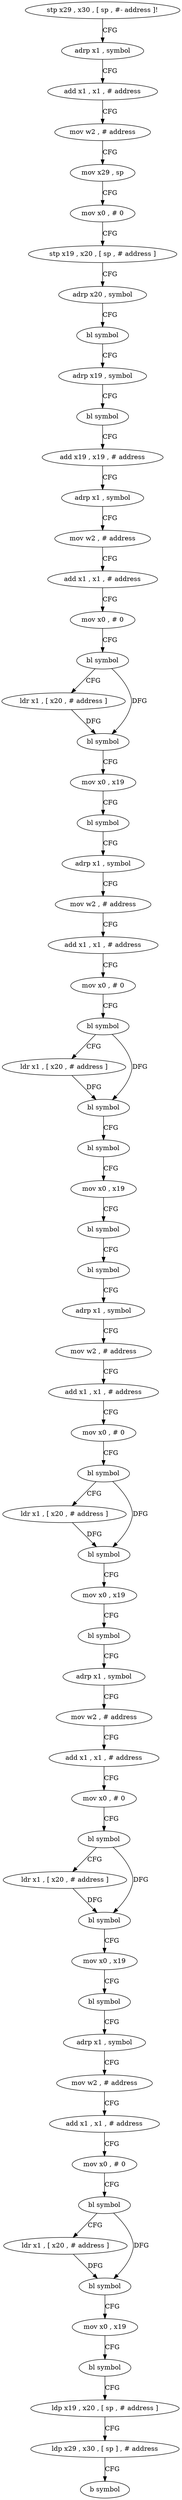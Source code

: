 digraph "func" {
"4217520" [label = "stp x29 , x30 , [ sp , #- address ]!" ]
"4217524" [label = "adrp x1 , symbol" ]
"4217528" [label = "add x1 , x1 , # address" ]
"4217532" [label = "mov w2 , # address" ]
"4217536" [label = "mov x29 , sp" ]
"4217540" [label = "mov x0 , # 0" ]
"4217544" [label = "stp x19 , x20 , [ sp , # address ]" ]
"4217548" [label = "adrp x20 , symbol" ]
"4217552" [label = "bl symbol" ]
"4217556" [label = "adrp x19 , symbol" ]
"4217560" [label = "bl symbol" ]
"4217564" [label = "add x19 , x19 , # address" ]
"4217568" [label = "adrp x1 , symbol" ]
"4217572" [label = "mov w2 , # address" ]
"4217576" [label = "add x1 , x1 , # address" ]
"4217580" [label = "mov x0 , # 0" ]
"4217584" [label = "bl symbol" ]
"4217588" [label = "ldr x1 , [ x20 , # address ]" ]
"4217592" [label = "bl symbol" ]
"4217596" [label = "mov x0 , x19" ]
"4217600" [label = "bl symbol" ]
"4217604" [label = "adrp x1 , symbol" ]
"4217608" [label = "mov w2 , # address" ]
"4217612" [label = "add x1 , x1 , # address" ]
"4217616" [label = "mov x0 , # 0" ]
"4217620" [label = "bl symbol" ]
"4217624" [label = "ldr x1 , [ x20 , # address ]" ]
"4217628" [label = "bl symbol" ]
"4217632" [label = "bl symbol" ]
"4217636" [label = "mov x0 , x19" ]
"4217640" [label = "bl symbol" ]
"4217644" [label = "bl symbol" ]
"4217648" [label = "adrp x1 , symbol" ]
"4217652" [label = "mov w2 , # address" ]
"4217656" [label = "add x1 , x1 , # address" ]
"4217660" [label = "mov x0 , # 0" ]
"4217664" [label = "bl symbol" ]
"4217668" [label = "ldr x1 , [ x20 , # address ]" ]
"4217672" [label = "bl symbol" ]
"4217676" [label = "mov x0 , x19" ]
"4217680" [label = "bl symbol" ]
"4217684" [label = "adrp x1 , symbol" ]
"4217688" [label = "mov w2 , # address" ]
"4217692" [label = "add x1 , x1 , # address" ]
"4217696" [label = "mov x0 , # 0" ]
"4217700" [label = "bl symbol" ]
"4217704" [label = "ldr x1 , [ x20 , # address ]" ]
"4217708" [label = "bl symbol" ]
"4217712" [label = "mov x0 , x19" ]
"4217716" [label = "bl symbol" ]
"4217720" [label = "adrp x1 , symbol" ]
"4217724" [label = "mov w2 , # address" ]
"4217728" [label = "add x1 , x1 , # address" ]
"4217732" [label = "mov x0 , # 0" ]
"4217736" [label = "bl symbol" ]
"4217740" [label = "ldr x1 , [ x20 , # address ]" ]
"4217744" [label = "bl symbol" ]
"4217748" [label = "mov x0 , x19" ]
"4217752" [label = "bl symbol" ]
"4217756" [label = "ldp x19 , x20 , [ sp , # address ]" ]
"4217760" [label = "ldp x29 , x30 , [ sp ] , # address" ]
"4217764" [label = "b symbol" ]
"4217520" -> "4217524" [ label = "CFG" ]
"4217524" -> "4217528" [ label = "CFG" ]
"4217528" -> "4217532" [ label = "CFG" ]
"4217532" -> "4217536" [ label = "CFG" ]
"4217536" -> "4217540" [ label = "CFG" ]
"4217540" -> "4217544" [ label = "CFG" ]
"4217544" -> "4217548" [ label = "CFG" ]
"4217548" -> "4217552" [ label = "CFG" ]
"4217552" -> "4217556" [ label = "CFG" ]
"4217556" -> "4217560" [ label = "CFG" ]
"4217560" -> "4217564" [ label = "CFG" ]
"4217564" -> "4217568" [ label = "CFG" ]
"4217568" -> "4217572" [ label = "CFG" ]
"4217572" -> "4217576" [ label = "CFG" ]
"4217576" -> "4217580" [ label = "CFG" ]
"4217580" -> "4217584" [ label = "CFG" ]
"4217584" -> "4217588" [ label = "CFG" ]
"4217584" -> "4217592" [ label = "DFG" ]
"4217588" -> "4217592" [ label = "DFG" ]
"4217592" -> "4217596" [ label = "CFG" ]
"4217596" -> "4217600" [ label = "CFG" ]
"4217600" -> "4217604" [ label = "CFG" ]
"4217604" -> "4217608" [ label = "CFG" ]
"4217608" -> "4217612" [ label = "CFG" ]
"4217612" -> "4217616" [ label = "CFG" ]
"4217616" -> "4217620" [ label = "CFG" ]
"4217620" -> "4217624" [ label = "CFG" ]
"4217620" -> "4217628" [ label = "DFG" ]
"4217624" -> "4217628" [ label = "DFG" ]
"4217628" -> "4217632" [ label = "CFG" ]
"4217632" -> "4217636" [ label = "CFG" ]
"4217636" -> "4217640" [ label = "CFG" ]
"4217640" -> "4217644" [ label = "CFG" ]
"4217644" -> "4217648" [ label = "CFG" ]
"4217648" -> "4217652" [ label = "CFG" ]
"4217652" -> "4217656" [ label = "CFG" ]
"4217656" -> "4217660" [ label = "CFG" ]
"4217660" -> "4217664" [ label = "CFG" ]
"4217664" -> "4217668" [ label = "CFG" ]
"4217664" -> "4217672" [ label = "DFG" ]
"4217668" -> "4217672" [ label = "DFG" ]
"4217672" -> "4217676" [ label = "CFG" ]
"4217676" -> "4217680" [ label = "CFG" ]
"4217680" -> "4217684" [ label = "CFG" ]
"4217684" -> "4217688" [ label = "CFG" ]
"4217688" -> "4217692" [ label = "CFG" ]
"4217692" -> "4217696" [ label = "CFG" ]
"4217696" -> "4217700" [ label = "CFG" ]
"4217700" -> "4217704" [ label = "CFG" ]
"4217700" -> "4217708" [ label = "DFG" ]
"4217704" -> "4217708" [ label = "DFG" ]
"4217708" -> "4217712" [ label = "CFG" ]
"4217712" -> "4217716" [ label = "CFG" ]
"4217716" -> "4217720" [ label = "CFG" ]
"4217720" -> "4217724" [ label = "CFG" ]
"4217724" -> "4217728" [ label = "CFG" ]
"4217728" -> "4217732" [ label = "CFG" ]
"4217732" -> "4217736" [ label = "CFG" ]
"4217736" -> "4217740" [ label = "CFG" ]
"4217736" -> "4217744" [ label = "DFG" ]
"4217740" -> "4217744" [ label = "DFG" ]
"4217744" -> "4217748" [ label = "CFG" ]
"4217748" -> "4217752" [ label = "CFG" ]
"4217752" -> "4217756" [ label = "CFG" ]
"4217756" -> "4217760" [ label = "CFG" ]
"4217760" -> "4217764" [ label = "CFG" ]
}
